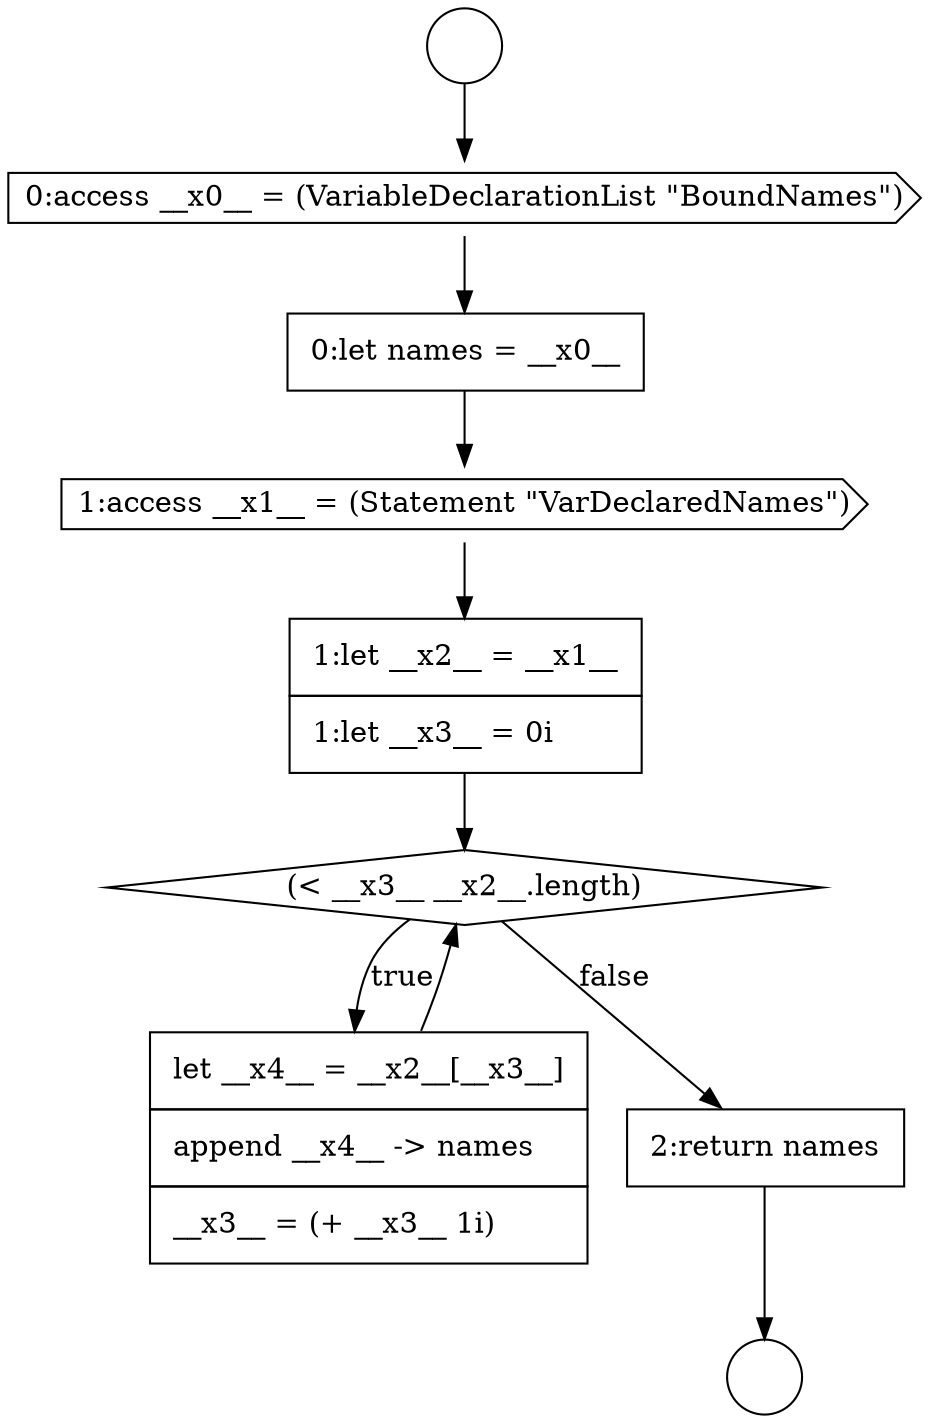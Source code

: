 digraph {
  node6387 [shape=none, margin=0, label=<<font color="black">
    <table border="0" cellborder="1" cellspacing="0" cellpadding="10">
      <tr><td align="left">0:let names = __x0__</td></tr>
    </table>
  </font>> color="black" fillcolor="white" style=filled]
  node6391 [shape=none, margin=0, label=<<font color="black">
    <table border="0" cellborder="1" cellspacing="0" cellpadding="10">
      <tr><td align="left">let __x4__ = __x2__[__x3__]</td></tr>
      <tr><td align="left">append __x4__ -&gt; names</td></tr>
      <tr><td align="left">__x3__ = (+ __x3__ 1i)</td></tr>
    </table>
  </font>> color="black" fillcolor="white" style=filled]
  node6388 [shape=cds, label=<<font color="black">1:access __x1__ = (Statement &quot;VarDeclaredNames&quot;)</font>> color="black" fillcolor="white" style=filled]
  node6392 [shape=none, margin=0, label=<<font color="black">
    <table border="0" cellborder="1" cellspacing="0" cellpadding="10">
      <tr><td align="left">2:return names</td></tr>
    </table>
  </font>> color="black" fillcolor="white" style=filled]
  node6385 [shape=circle label=" " color="black" fillcolor="white" style=filled]
  node6384 [shape=circle label=" " color="black" fillcolor="white" style=filled]
  node6389 [shape=none, margin=0, label=<<font color="black">
    <table border="0" cellborder="1" cellspacing="0" cellpadding="10">
      <tr><td align="left">1:let __x2__ = __x1__</td></tr>
      <tr><td align="left">1:let __x3__ = 0i</td></tr>
    </table>
  </font>> color="black" fillcolor="white" style=filled]
  node6390 [shape=diamond, label=<<font color="black">(&lt; __x3__ __x2__.length)</font>> color="black" fillcolor="white" style=filled]
  node6386 [shape=cds, label=<<font color="black">0:access __x0__ = (VariableDeclarationList &quot;BoundNames&quot;)</font>> color="black" fillcolor="white" style=filled]
  node6390 -> node6391 [label=<<font color="black">true</font>> color="black"]
  node6390 -> node6392 [label=<<font color="black">false</font>> color="black"]
  node6389 -> node6390 [ color="black"]
  node6391 -> node6390 [ color="black"]
  node6392 -> node6385 [ color="black"]
  node6384 -> node6386 [ color="black"]
  node6388 -> node6389 [ color="black"]
  node6386 -> node6387 [ color="black"]
  node6387 -> node6388 [ color="black"]
}
